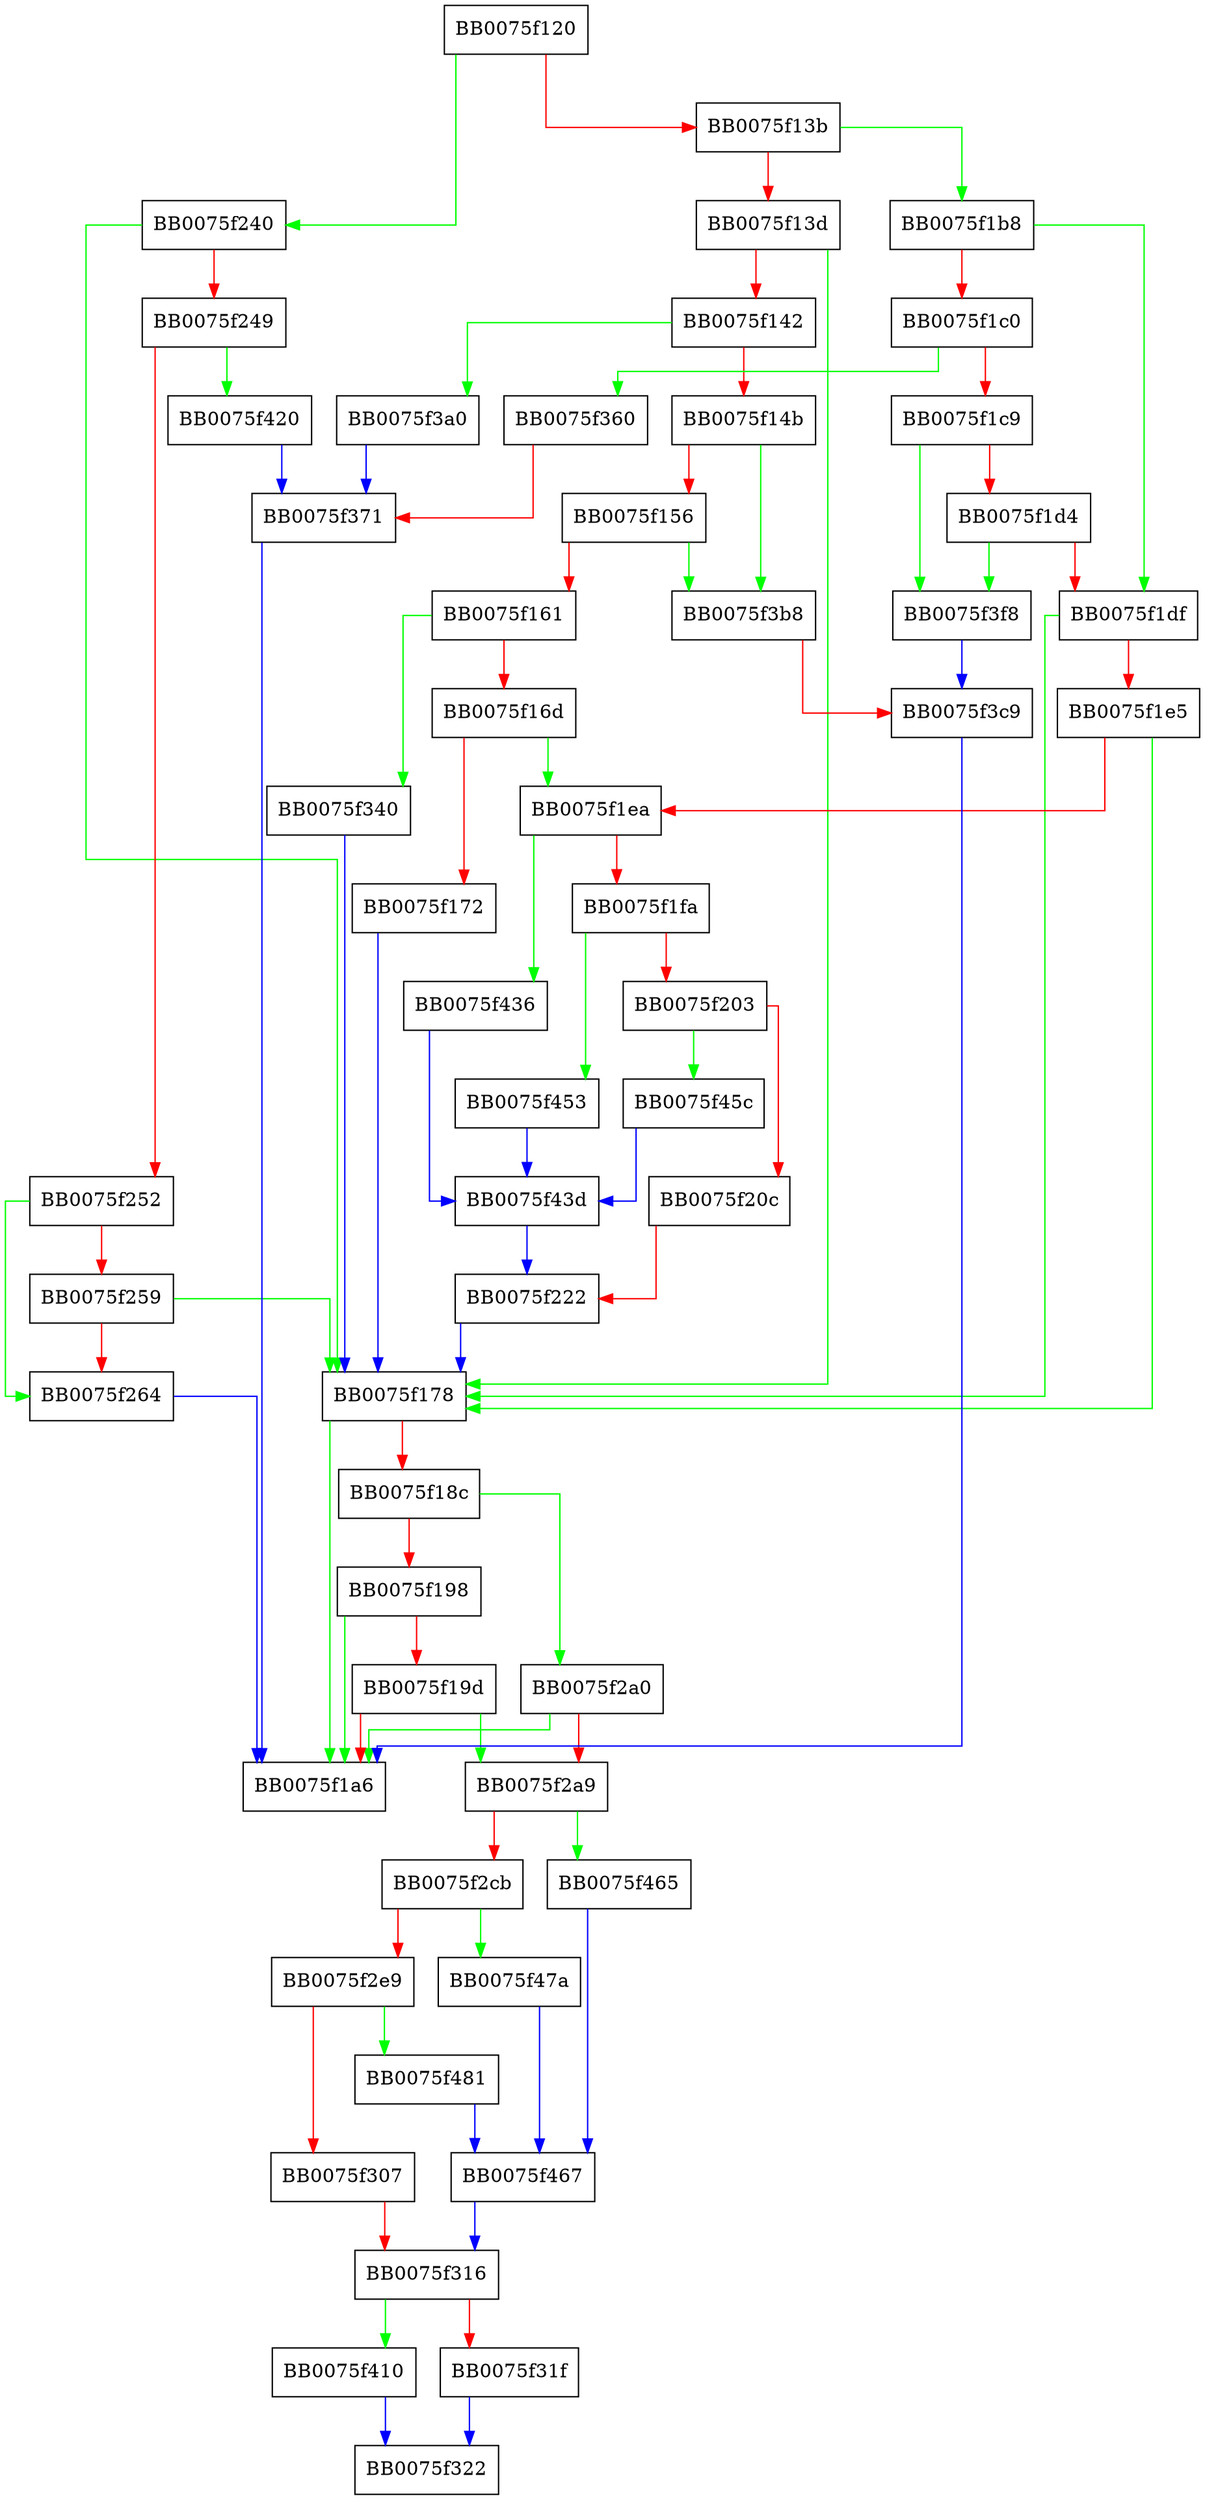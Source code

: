digraph fix_rsa_pss_saltlen {
  node [shape="box"];
  graph [splines=ortho];
  BB0075f120 -> BB0075f240 [color="green"];
  BB0075f120 -> BB0075f13b [color="red"];
  BB0075f13b -> BB0075f1b8 [color="green"];
  BB0075f13b -> BB0075f13d [color="red"];
  BB0075f13d -> BB0075f178 [color="green"];
  BB0075f13d -> BB0075f142 [color="red"];
  BB0075f142 -> BB0075f3a0 [color="green"];
  BB0075f142 -> BB0075f14b [color="red"];
  BB0075f14b -> BB0075f3b8 [color="green"];
  BB0075f14b -> BB0075f156 [color="red"];
  BB0075f156 -> BB0075f3b8 [color="green"];
  BB0075f156 -> BB0075f161 [color="red"];
  BB0075f161 -> BB0075f340 [color="green"];
  BB0075f161 -> BB0075f16d [color="red"];
  BB0075f16d -> BB0075f1ea [color="green"];
  BB0075f16d -> BB0075f172 [color="red"];
  BB0075f172 -> BB0075f178 [color="blue"];
  BB0075f178 -> BB0075f1a6 [color="green"];
  BB0075f178 -> BB0075f18c [color="red"];
  BB0075f18c -> BB0075f2a0 [color="green"];
  BB0075f18c -> BB0075f198 [color="red"];
  BB0075f198 -> BB0075f1a6 [color="green"];
  BB0075f198 -> BB0075f19d [color="red"];
  BB0075f19d -> BB0075f2a9 [color="green"];
  BB0075f19d -> BB0075f1a6 [color="red"];
  BB0075f1b8 -> BB0075f1df [color="green"];
  BB0075f1b8 -> BB0075f1c0 [color="red"];
  BB0075f1c0 -> BB0075f360 [color="green"];
  BB0075f1c0 -> BB0075f1c9 [color="red"];
  BB0075f1c9 -> BB0075f3f8 [color="green"];
  BB0075f1c9 -> BB0075f1d4 [color="red"];
  BB0075f1d4 -> BB0075f3f8 [color="green"];
  BB0075f1d4 -> BB0075f1df [color="red"];
  BB0075f1df -> BB0075f178 [color="green"];
  BB0075f1df -> BB0075f1e5 [color="red"];
  BB0075f1e5 -> BB0075f178 [color="green"];
  BB0075f1e5 -> BB0075f1ea [color="red"];
  BB0075f1ea -> BB0075f436 [color="green"];
  BB0075f1ea -> BB0075f1fa [color="red"];
  BB0075f1fa -> BB0075f453 [color="green"];
  BB0075f1fa -> BB0075f203 [color="red"];
  BB0075f203 -> BB0075f45c [color="green"];
  BB0075f203 -> BB0075f20c [color="red"];
  BB0075f20c -> BB0075f222 [color="red"];
  BB0075f222 -> BB0075f178 [color="blue"];
  BB0075f240 -> BB0075f178 [color="green"];
  BB0075f240 -> BB0075f249 [color="red"];
  BB0075f249 -> BB0075f420 [color="green"];
  BB0075f249 -> BB0075f252 [color="red"];
  BB0075f252 -> BB0075f264 [color="green"];
  BB0075f252 -> BB0075f259 [color="red"];
  BB0075f259 -> BB0075f178 [color="green"];
  BB0075f259 -> BB0075f264 [color="red"];
  BB0075f264 -> BB0075f1a6 [color="blue"];
  BB0075f2a0 -> BB0075f1a6 [color="green"];
  BB0075f2a0 -> BB0075f2a9 [color="red"];
  BB0075f2a9 -> BB0075f465 [color="green"];
  BB0075f2a9 -> BB0075f2cb [color="red"];
  BB0075f2cb -> BB0075f47a [color="green"];
  BB0075f2cb -> BB0075f2e9 [color="red"];
  BB0075f2e9 -> BB0075f481 [color="green"];
  BB0075f2e9 -> BB0075f307 [color="red"];
  BB0075f307 -> BB0075f316 [color="red"];
  BB0075f316 -> BB0075f410 [color="green"];
  BB0075f316 -> BB0075f31f [color="red"];
  BB0075f31f -> BB0075f322 [color="blue"];
  BB0075f340 -> BB0075f178 [color="blue"];
  BB0075f360 -> BB0075f371 [color="red"];
  BB0075f371 -> BB0075f1a6 [color="blue"];
  BB0075f3a0 -> BB0075f371 [color="blue"];
  BB0075f3b8 -> BB0075f3c9 [color="red"];
  BB0075f3c9 -> BB0075f1a6 [color="blue"];
  BB0075f3f8 -> BB0075f3c9 [color="blue"];
  BB0075f410 -> BB0075f322 [color="blue"];
  BB0075f420 -> BB0075f371 [color="blue"];
  BB0075f436 -> BB0075f43d [color="blue"];
  BB0075f43d -> BB0075f222 [color="blue"];
  BB0075f453 -> BB0075f43d [color="blue"];
  BB0075f45c -> BB0075f43d [color="blue"];
  BB0075f465 -> BB0075f467 [color="blue"];
  BB0075f467 -> BB0075f316 [color="blue"];
  BB0075f47a -> BB0075f467 [color="blue"];
  BB0075f481 -> BB0075f467 [color="blue"];
}